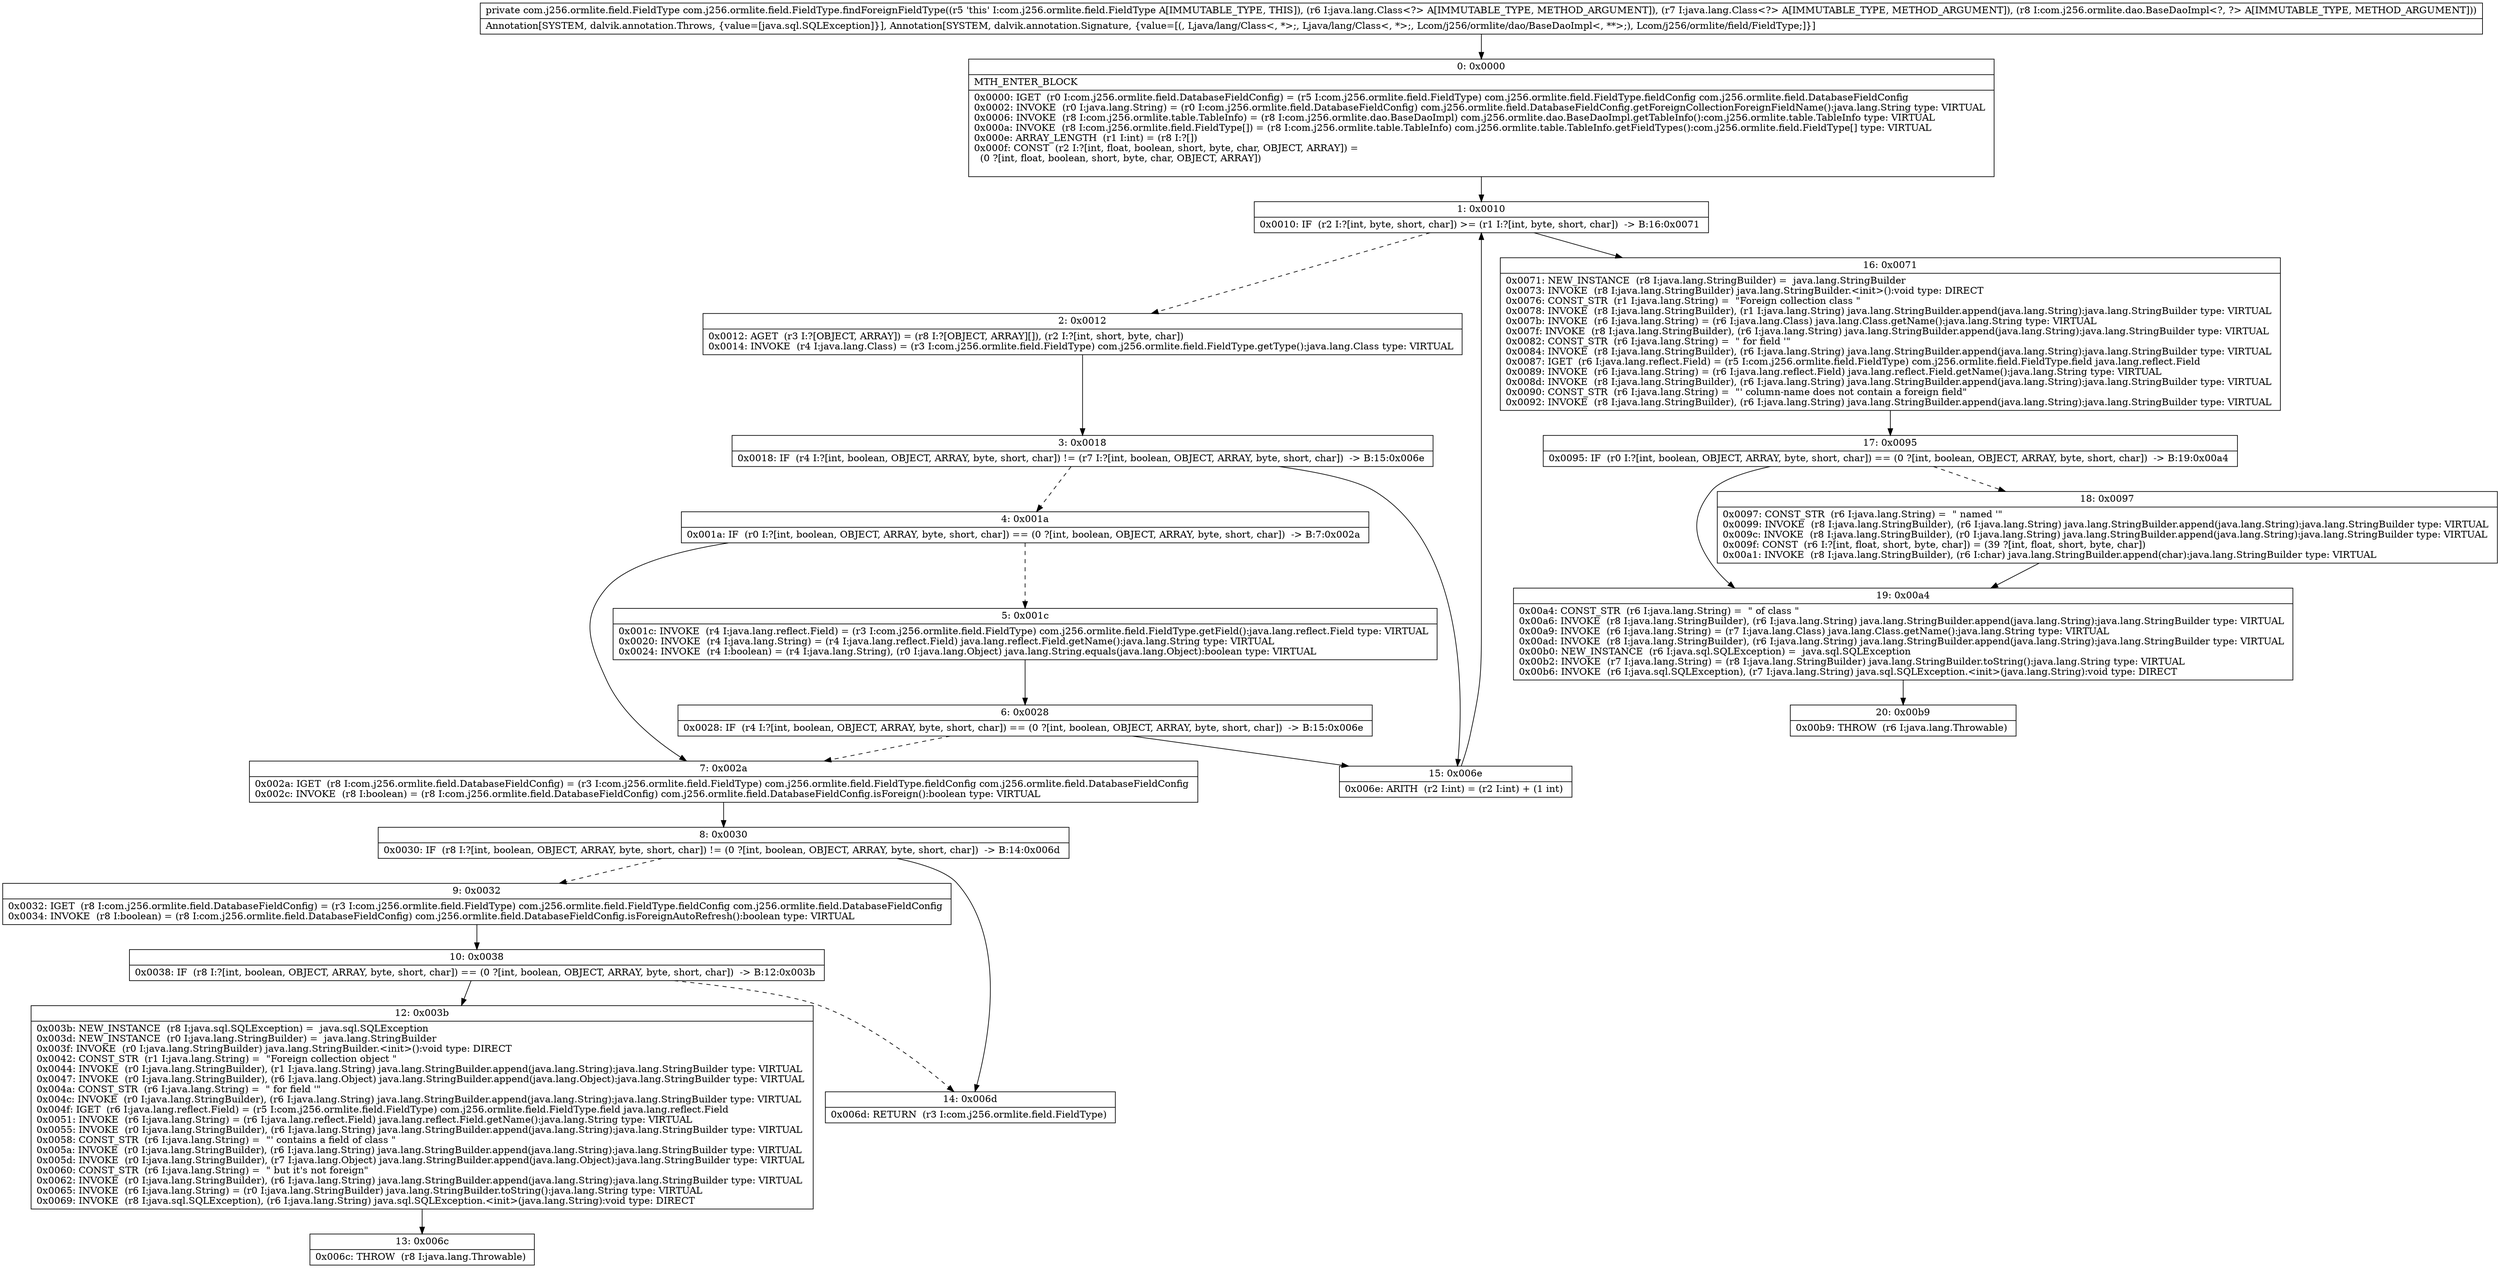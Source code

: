 digraph "CFG forcom.j256.ormlite.field.FieldType.findForeignFieldType(Ljava\/lang\/Class;Ljava\/lang\/Class;Lcom\/j256\/ormlite\/dao\/BaseDaoImpl;)Lcom\/j256\/ormlite\/field\/FieldType;" {
Node_0 [shape=record,label="{0\:\ 0x0000|MTH_ENTER_BLOCK\l|0x0000: IGET  (r0 I:com.j256.ormlite.field.DatabaseFieldConfig) = (r5 I:com.j256.ormlite.field.FieldType) com.j256.ormlite.field.FieldType.fieldConfig com.j256.ormlite.field.DatabaseFieldConfig \l0x0002: INVOKE  (r0 I:java.lang.String) = (r0 I:com.j256.ormlite.field.DatabaseFieldConfig) com.j256.ormlite.field.DatabaseFieldConfig.getForeignCollectionForeignFieldName():java.lang.String type: VIRTUAL \l0x0006: INVOKE  (r8 I:com.j256.ormlite.table.TableInfo) = (r8 I:com.j256.ormlite.dao.BaseDaoImpl) com.j256.ormlite.dao.BaseDaoImpl.getTableInfo():com.j256.ormlite.table.TableInfo type: VIRTUAL \l0x000a: INVOKE  (r8 I:com.j256.ormlite.field.FieldType[]) = (r8 I:com.j256.ormlite.table.TableInfo) com.j256.ormlite.table.TableInfo.getFieldTypes():com.j256.ormlite.field.FieldType[] type: VIRTUAL \l0x000e: ARRAY_LENGTH  (r1 I:int) = (r8 I:?[]) \l0x000f: CONST  (r2 I:?[int, float, boolean, short, byte, char, OBJECT, ARRAY]) = \l  (0 ?[int, float, boolean, short, byte, char, OBJECT, ARRAY])\l \l}"];
Node_1 [shape=record,label="{1\:\ 0x0010|0x0010: IF  (r2 I:?[int, byte, short, char]) \>= (r1 I:?[int, byte, short, char])  \-\> B:16:0x0071 \l}"];
Node_2 [shape=record,label="{2\:\ 0x0012|0x0012: AGET  (r3 I:?[OBJECT, ARRAY]) = (r8 I:?[OBJECT, ARRAY][]), (r2 I:?[int, short, byte, char]) \l0x0014: INVOKE  (r4 I:java.lang.Class) = (r3 I:com.j256.ormlite.field.FieldType) com.j256.ormlite.field.FieldType.getType():java.lang.Class type: VIRTUAL \l}"];
Node_3 [shape=record,label="{3\:\ 0x0018|0x0018: IF  (r4 I:?[int, boolean, OBJECT, ARRAY, byte, short, char]) != (r7 I:?[int, boolean, OBJECT, ARRAY, byte, short, char])  \-\> B:15:0x006e \l}"];
Node_4 [shape=record,label="{4\:\ 0x001a|0x001a: IF  (r0 I:?[int, boolean, OBJECT, ARRAY, byte, short, char]) == (0 ?[int, boolean, OBJECT, ARRAY, byte, short, char])  \-\> B:7:0x002a \l}"];
Node_5 [shape=record,label="{5\:\ 0x001c|0x001c: INVOKE  (r4 I:java.lang.reflect.Field) = (r3 I:com.j256.ormlite.field.FieldType) com.j256.ormlite.field.FieldType.getField():java.lang.reflect.Field type: VIRTUAL \l0x0020: INVOKE  (r4 I:java.lang.String) = (r4 I:java.lang.reflect.Field) java.lang.reflect.Field.getName():java.lang.String type: VIRTUAL \l0x0024: INVOKE  (r4 I:boolean) = (r4 I:java.lang.String), (r0 I:java.lang.Object) java.lang.String.equals(java.lang.Object):boolean type: VIRTUAL \l}"];
Node_6 [shape=record,label="{6\:\ 0x0028|0x0028: IF  (r4 I:?[int, boolean, OBJECT, ARRAY, byte, short, char]) == (0 ?[int, boolean, OBJECT, ARRAY, byte, short, char])  \-\> B:15:0x006e \l}"];
Node_7 [shape=record,label="{7\:\ 0x002a|0x002a: IGET  (r8 I:com.j256.ormlite.field.DatabaseFieldConfig) = (r3 I:com.j256.ormlite.field.FieldType) com.j256.ormlite.field.FieldType.fieldConfig com.j256.ormlite.field.DatabaseFieldConfig \l0x002c: INVOKE  (r8 I:boolean) = (r8 I:com.j256.ormlite.field.DatabaseFieldConfig) com.j256.ormlite.field.DatabaseFieldConfig.isForeign():boolean type: VIRTUAL \l}"];
Node_8 [shape=record,label="{8\:\ 0x0030|0x0030: IF  (r8 I:?[int, boolean, OBJECT, ARRAY, byte, short, char]) != (0 ?[int, boolean, OBJECT, ARRAY, byte, short, char])  \-\> B:14:0x006d \l}"];
Node_9 [shape=record,label="{9\:\ 0x0032|0x0032: IGET  (r8 I:com.j256.ormlite.field.DatabaseFieldConfig) = (r3 I:com.j256.ormlite.field.FieldType) com.j256.ormlite.field.FieldType.fieldConfig com.j256.ormlite.field.DatabaseFieldConfig \l0x0034: INVOKE  (r8 I:boolean) = (r8 I:com.j256.ormlite.field.DatabaseFieldConfig) com.j256.ormlite.field.DatabaseFieldConfig.isForeignAutoRefresh():boolean type: VIRTUAL \l}"];
Node_10 [shape=record,label="{10\:\ 0x0038|0x0038: IF  (r8 I:?[int, boolean, OBJECT, ARRAY, byte, short, char]) == (0 ?[int, boolean, OBJECT, ARRAY, byte, short, char])  \-\> B:12:0x003b \l}"];
Node_12 [shape=record,label="{12\:\ 0x003b|0x003b: NEW_INSTANCE  (r8 I:java.sql.SQLException) =  java.sql.SQLException \l0x003d: NEW_INSTANCE  (r0 I:java.lang.StringBuilder) =  java.lang.StringBuilder \l0x003f: INVOKE  (r0 I:java.lang.StringBuilder) java.lang.StringBuilder.\<init\>():void type: DIRECT \l0x0042: CONST_STR  (r1 I:java.lang.String) =  \"Foreign collection object \" \l0x0044: INVOKE  (r0 I:java.lang.StringBuilder), (r1 I:java.lang.String) java.lang.StringBuilder.append(java.lang.String):java.lang.StringBuilder type: VIRTUAL \l0x0047: INVOKE  (r0 I:java.lang.StringBuilder), (r6 I:java.lang.Object) java.lang.StringBuilder.append(java.lang.Object):java.lang.StringBuilder type: VIRTUAL \l0x004a: CONST_STR  (r6 I:java.lang.String) =  \" for field '\" \l0x004c: INVOKE  (r0 I:java.lang.StringBuilder), (r6 I:java.lang.String) java.lang.StringBuilder.append(java.lang.String):java.lang.StringBuilder type: VIRTUAL \l0x004f: IGET  (r6 I:java.lang.reflect.Field) = (r5 I:com.j256.ormlite.field.FieldType) com.j256.ormlite.field.FieldType.field java.lang.reflect.Field \l0x0051: INVOKE  (r6 I:java.lang.String) = (r6 I:java.lang.reflect.Field) java.lang.reflect.Field.getName():java.lang.String type: VIRTUAL \l0x0055: INVOKE  (r0 I:java.lang.StringBuilder), (r6 I:java.lang.String) java.lang.StringBuilder.append(java.lang.String):java.lang.StringBuilder type: VIRTUAL \l0x0058: CONST_STR  (r6 I:java.lang.String) =  \"' contains a field of class \" \l0x005a: INVOKE  (r0 I:java.lang.StringBuilder), (r6 I:java.lang.String) java.lang.StringBuilder.append(java.lang.String):java.lang.StringBuilder type: VIRTUAL \l0x005d: INVOKE  (r0 I:java.lang.StringBuilder), (r7 I:java.lang.Object) java.lang.StringBuilder.append(java.lang.Object):java.lang.StringBuilder type: VIRTUAL \l0x0060: CONST_STR  (r6 I:java.lang.String) =  \" but it's not foreign\" \l0x0062: INVOKE  (r0 I:java.lang.StringBuilder), (r6 I:java.lang.String) java.lang.StringBuilder.append(java.lang.String):java.lang.StringBuilder type: VIRTUAL \l0x0065: INVOKE  (r6 I:java.lang.String) = (r0 I:java.lang.StringBuilder) java.lang.StringBuilder.toString():java.lang.String type: VIRTUAL \l0x0069: INVOKE  (r8 I:java.sql.SQLException), (r6 I:java.lang.String) java.sql.SQLException.\<init\>(java.lang.String):void type: DIRECT \l}"];
Node_13 [shape=record,label="{13\:\ 0x006c|0x006c: THROW  (r8 I:java.lang.Throwable) \l}"];
Node_14 [shape=record,label="{14\:\ 0x006d|0x006d: RETURN  (r3 I:com.j256.ormlite.field.FieldType) \l}"];
Node_15 [shape=record,label="{15\:\ 0x006e|0x006e: ARITH  (r2 I:int) = (r2 I:int) + (1 int) \l}"];
Node_16 [shape=record,label="{16\:\ 0x0071|0x0071: NEW_INSTANCE  (r8 I:java.lang.StringBuilder) =  java.lang.StringBuilder \l0x0073: INVOKE  (r8 I:java.lang.StringBuilder) java.lang.StringBuilder.\<init\>():void type: DIRECT \l0x0076: CONST_STR  (r1 I:java.lang.String) =  \"Foreign collection class \" \l0x0078: INVOKE  (r8 I:java.lang.StringBuilder), (r1 I:java.lang.String) java.lang.StringBuilder.append(java.lang.String):java.lang.StringBuilder type: VIRTUAL \l0x007b: INVOKE  (r6 I:java.lang.String) = (r6 I:java.lang.Class) java.lang.Class.getName():java.lang.String type: VIRTUAL \l0x007f: INVOKE  (r8 I:java.lang.StringBuilder), (r6 I:java.lang.String) java.lang.StringBuilder.append(java.lang.String):java.lang.StringBuilder type: VIRTUAL \l0x0082: CONST_STR  (r6 I:java.lang.String) =  \" for field '\" \l0x0084: INVOKE  (r8 I:java.lang.StringBuilder), (r6 I:java.lang.String) java.lang.StringBuilder.append(java.lang.String):java.lang.StringBuilder type: VIRTUAL \l0x0087: IGET  (r6 I:java.lang.reflect.Field) = (r5 I:com.j256.ormlite.field.FieldType) com.j256.ormlite.field.FieldType.field java.lang.reflect.Field \l0x0089: INVOKE  (r6 I:java.lang.String) = (r6 I:java.lang.reflect.Field) java.lang.reflect.Field.getName():java.lang.String type: VIRTUAL \l0x008d: INVOKE  (r8 I:java.lang.StringBuilder), (r6 I:java.lang.String) java.lang.StringBuilder.append(java.lang.String):java.lang.StringBuilder type: VIRTUAL \l0x0090: CONST_STR  (r6 I:java.lang.String) =  \"' column\-name does not contain a foreign field\" \l0x0092: INVOKE  (r8 I:java.lang.StringBuilder), (r6 I:java.lang.String) java.lang.StringBuilder.append(java.lang.String):java.lang.StringBuilder type: VIRTUAL \l}"];
Node_17 [shape=record,label="{17\:\ 0x0095|0x0095: IF  (r0 I:?[int, boolean, OBJECT, ARRAY, byte, short, char]) == (0 ?[int, boolean, OBJECT, ARRAY, byte, short, char])  \-\> B:19:0x00a4 \l}"];
Node_18 [shape=record,label="{18\:\ 0x0097|0x0097: CONST_STR  (r6 I:java.lang.String) =  \" named '\" \l0x0099: INVOKE  (r8 I:java.lang.StringBuilder), (r6 I:java.lang.String) java.lang.StringBuilder.append(java.lang.String):java.lang.StringBuilder type: VIRTUAL \l0x009c: INVOKE  (r8 I:java.lang.StringBuilder), (r0 I:java.lang.String) java.lang.StringBuilder.append(java.lang.String):java.lang.StringBuilder type: VIRTUAL \l0x009f: CONST  (r6 I:?[int, float, short, byte, char]) = (39 ?[int, float, short, byte, char]) \l0x00a1: INVOKE  (r8 I:java.lang.StringBuilder), (r6 I:char) java.lang.StringBuilder.append(char):java.lang.StringBuilder type: VIRTUAL \l}"];
Node_19 [shape=record,label="{19\:\ 0x00a4|0x00a4: CONST_STR  (r6 I:java.lang.String) =  \" of class \" \l0x00a6: INVOKE  (r8 I:java.lang.StringBuilder), (r6 I:java.lang.String) java.lang.StringBuilder.append(java.lang.String):java.lang.StringBuilder type: VIRTUAL \l0x00a9: INVOKE  (r6 I:java.lang.String) = (r7 I:java.lang.Class) java.lang.Class.getName():java.lang.String type: VIRTUAL \l0x00ad: INVOKE  (r8 I:java.lang.StringBuilder), (r6 I:java.lang.String) java.lang.StringBuilder.append(java.lang.String):java.lang.StringBuilder type: VIRTUAL \l0x00b0: NEW_INSTANCE  (r6 I:java.sql.SQLException) =  java.sql.SQLException \l0x00b2: INVOKE  (r7 I:java.lang.String) = (r8 I:java.lang.StringBuilder) java.lang.StringBuilder.toString():java.lang.String type: VIRTUAL \l0x00b6: INVOKE  (r6 I:java.sql.SQLException), (r7 I:java.lang.String) java.sql.SQLException.\<init\>(java.lang.String):void type: DIRECT \l}"];
Node_20 [shape=record,label="{20\:\ 0x00b9|0x00b9: THROW  (r6 I:java.lang.Throwable) \l}"];
MethodNode[shape=record,label="{private com.j256.ormlite.field.FieldType com.j256.ormlite.field.FieldType.findForeignFieldType((r5 'this' I:com.j256.ormlite.field.FieldType A[IMMUTABLE_TYPE, THIS]), (r6 I:java.lang.Class\<?\> A[IMMUTABLE_TYPE, METHOD_ARGUMENT]), (r7 I:java.lang.Class\<?\> A[IMMUTABLE_TYPE, METHOD_ARGUMENT]), (r8 I:com.j256.ormlite.dao.BaseDaoImpl\<?, ?\> A[IMMUTABLE_TYPE, METHOD_ARGUMENT]))  | Annotation[SYSTEM, dalvik.annotation.Throws, \{value=[java.sql.SQLException]\}], Annotation[SYSTEM, dalvik.annotation.Signature, \{value=[(, Ljava\/lang\/Class\<, *\>;, Ljava\/lang\/Class\<, *\>;, Lcom\/j256\/ormlite\/dao\/BaseDaoImpl\<, **\>;), Lcom\/j256\/ormlite\/field\/FieldType;]\}]\l}"];
MethodNode -> Node_0;
Node_0 -> Node_1;
Node_1 -> Node_2[style=dashed];
Node_1 -> Node_16;
Node_2 -> Node_3;
Node_3 -> Node_4[style=dashed];
Node_3 -> Node_15;
Node_4 -> Node_5[style=dashed];
Node_4 -> Node_7;
Node_5 -> Node_6;
Node_6 -> Node_7[style=dashed];
Node_6 -> Node_15;
Node_7 -> Node_8;
Node_8 -> Node_9[style=dashed];
Node_8 -> Node_14;
Node_9 -> Node_10;
Node_10 -> Node_12;
Node_10 -> Node_14[style=dashed];
Node_12 -> Node_13;
Node_15 -> Node_1;
Node_16 -> Node_17;
Node_17 -> Node_18[style=dashed];
Node_17 -> Node_19;
Node_18 -> Node_19;
Node_19 -> Node_20;
}


